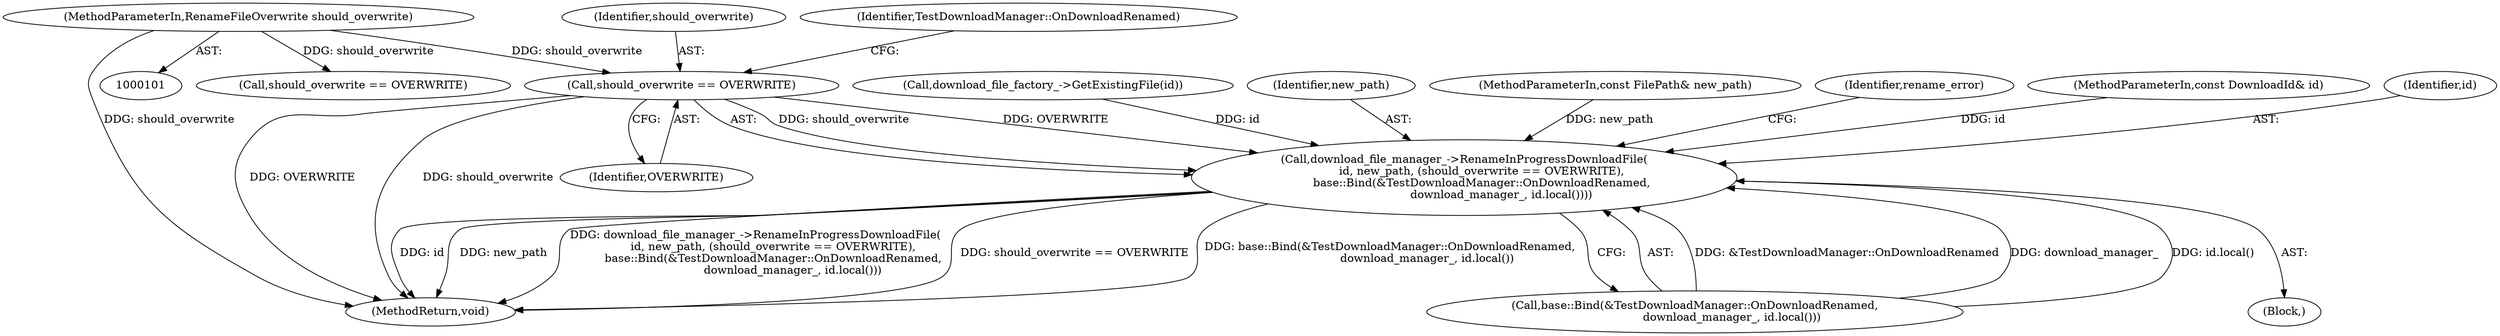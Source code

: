 digraph "1_Chrome_16dcd30c215801941d9890859fd79a234128fc3e_6@API" {
"1000155" [label="(Call,should_overwrite == OVERWRITE)"];
"1000107" [label="(MethodParameterIn,RenameFileOverwrite should_overwrite)"];
"1000152" [label="(Call,download_file_manager_->RenameInProgressDownloadFile(\n          id, new_path, (should_overwrite == OVERWRITE),\n          base::Bind(&TestDownloadManager::OnDownloadRenamed,\n                     download_manager_, id.local())))"];
"1000107" [label="(MethodParameterIn,RenameFileOverwrite should_overwrite)"];
"1000156" [label="(Identifier,should_overwrite)"];
"1000168" [label="(Call,should_overwrite == OVERWRITE)"];
"1000152" [label="(Call,download_file_manager_->RenameInProgressDownloadFile(\n          id, new_path, (should_overwrite == OVERWRITE),\n          base::Bind(&TestDownloadManager::OnDownloadRenamed,\n                     download_manager_, id.local())))"];
"1000112" [label="(Call,download_file_factory_->GetExistingFile(id))"];
"1000155" [label="(Call,should_overwrite == OVERWRITE)"];
"1000154" [label="(Identifier,new_path)"];
"1000160" [label="(Identifier,TestDownloadManager::OnDownloadRenamed)"];
"1000103" [label="(MethodParameterIn,const FilePath& new_path)"];
"1000213" [label="(MethodReturn,void)"];
"1000178" [label="(Identifier,rename_error)"];
"1000102" [label="(MethodParameterIn,const DownloadId& id)"];
"1000158" [label="(Call,base::Bind(&TestDownloadManager::OnDownloadRenamed,\n                     download_manager_, id.local()))"];
"1000153" [label="(Identifier,id)"];
"1000151" [label="(Block,)"];
"1000157" [label="(Identifier,OVERWRITE)"];
"1000155" -> "1000152"  [label="AST: "];
"1000155" -> "1000157"  [label="CFG: "];
"1000156" -> "1000155"  [label="AST: "];
"1000157" -> "1000155"  [label="AST: "];
"1000160" -> "1000155"  [label="CFG: "];
"1000155" -> "1000213"  [label="DDG: OVERWRITE"];
"1000155" -> "1000213"  [label="DDG: should_overwrite"];
"1000155" -> "1000152"  [label="DDG: should_overwrite"];
"1000155" -> "1000152"  [label="DDG: OVERWRITE"];
"1000107" -> "1000155"  [label="DDG: should_overwrite"];
"1000107" -> "1000101"  [label="AST: "];
"1000107" -> "1000213"  [label="DDG: should_overwrite"];
"1000107" -> "1000168"  [label="DDG: should_overwrite"];
"1000152" -> "1000151"  [label="AST: "];
"1000152" -> "1000158"  [label="CFG: "];
"1000153" -> "1000152"  [label="AST: "];
"1000154" -> "1000152"  [label="AST: "];
"1000158" -> "1000152"  [label="AST: "];
"1000178" -> "1000152"  [label="CFG: "];
"1000152" -> "1000213"  [label="DDG: download_file_manager_->RenameInProgressDownloadFile(\n          id, new_path, (should_overwrite == OVERWRITE),\n          base::Bind(&TestDownloadManager::OnDownloadRenamed,\n                     download_manager_, id.local()))"];
"1000152" -> "1000213"  [label="DDG: should_overwrite == OVERWRITE"];
"1000152" -> "1000213"  [label="DDG: base::Bind(&TestDownloadManager::OnDownloadRenamed,\n                     download_manager_, id.local())"];
"1000152" -> "1000213"  [label="DDG: id"];
"1000152" -> "1000213"  [label="DDG: new_path"];
"1000112" -> "1000152"  [label="DDG: id"];
"1000102" -> "1000152"  [label="DDG: id"];
"1000103" -> "1000152"  [label="DDG: new_path"];
"1000158" -> "1000152"  [label="DDG: &TestDownloadManager::OnDownloadRenamed"];
"1000158" -> "1000152"  [label="DDG: download_manager_"];
"1000158" -> "1000152"  [label="DDG: id.local()"];
}
